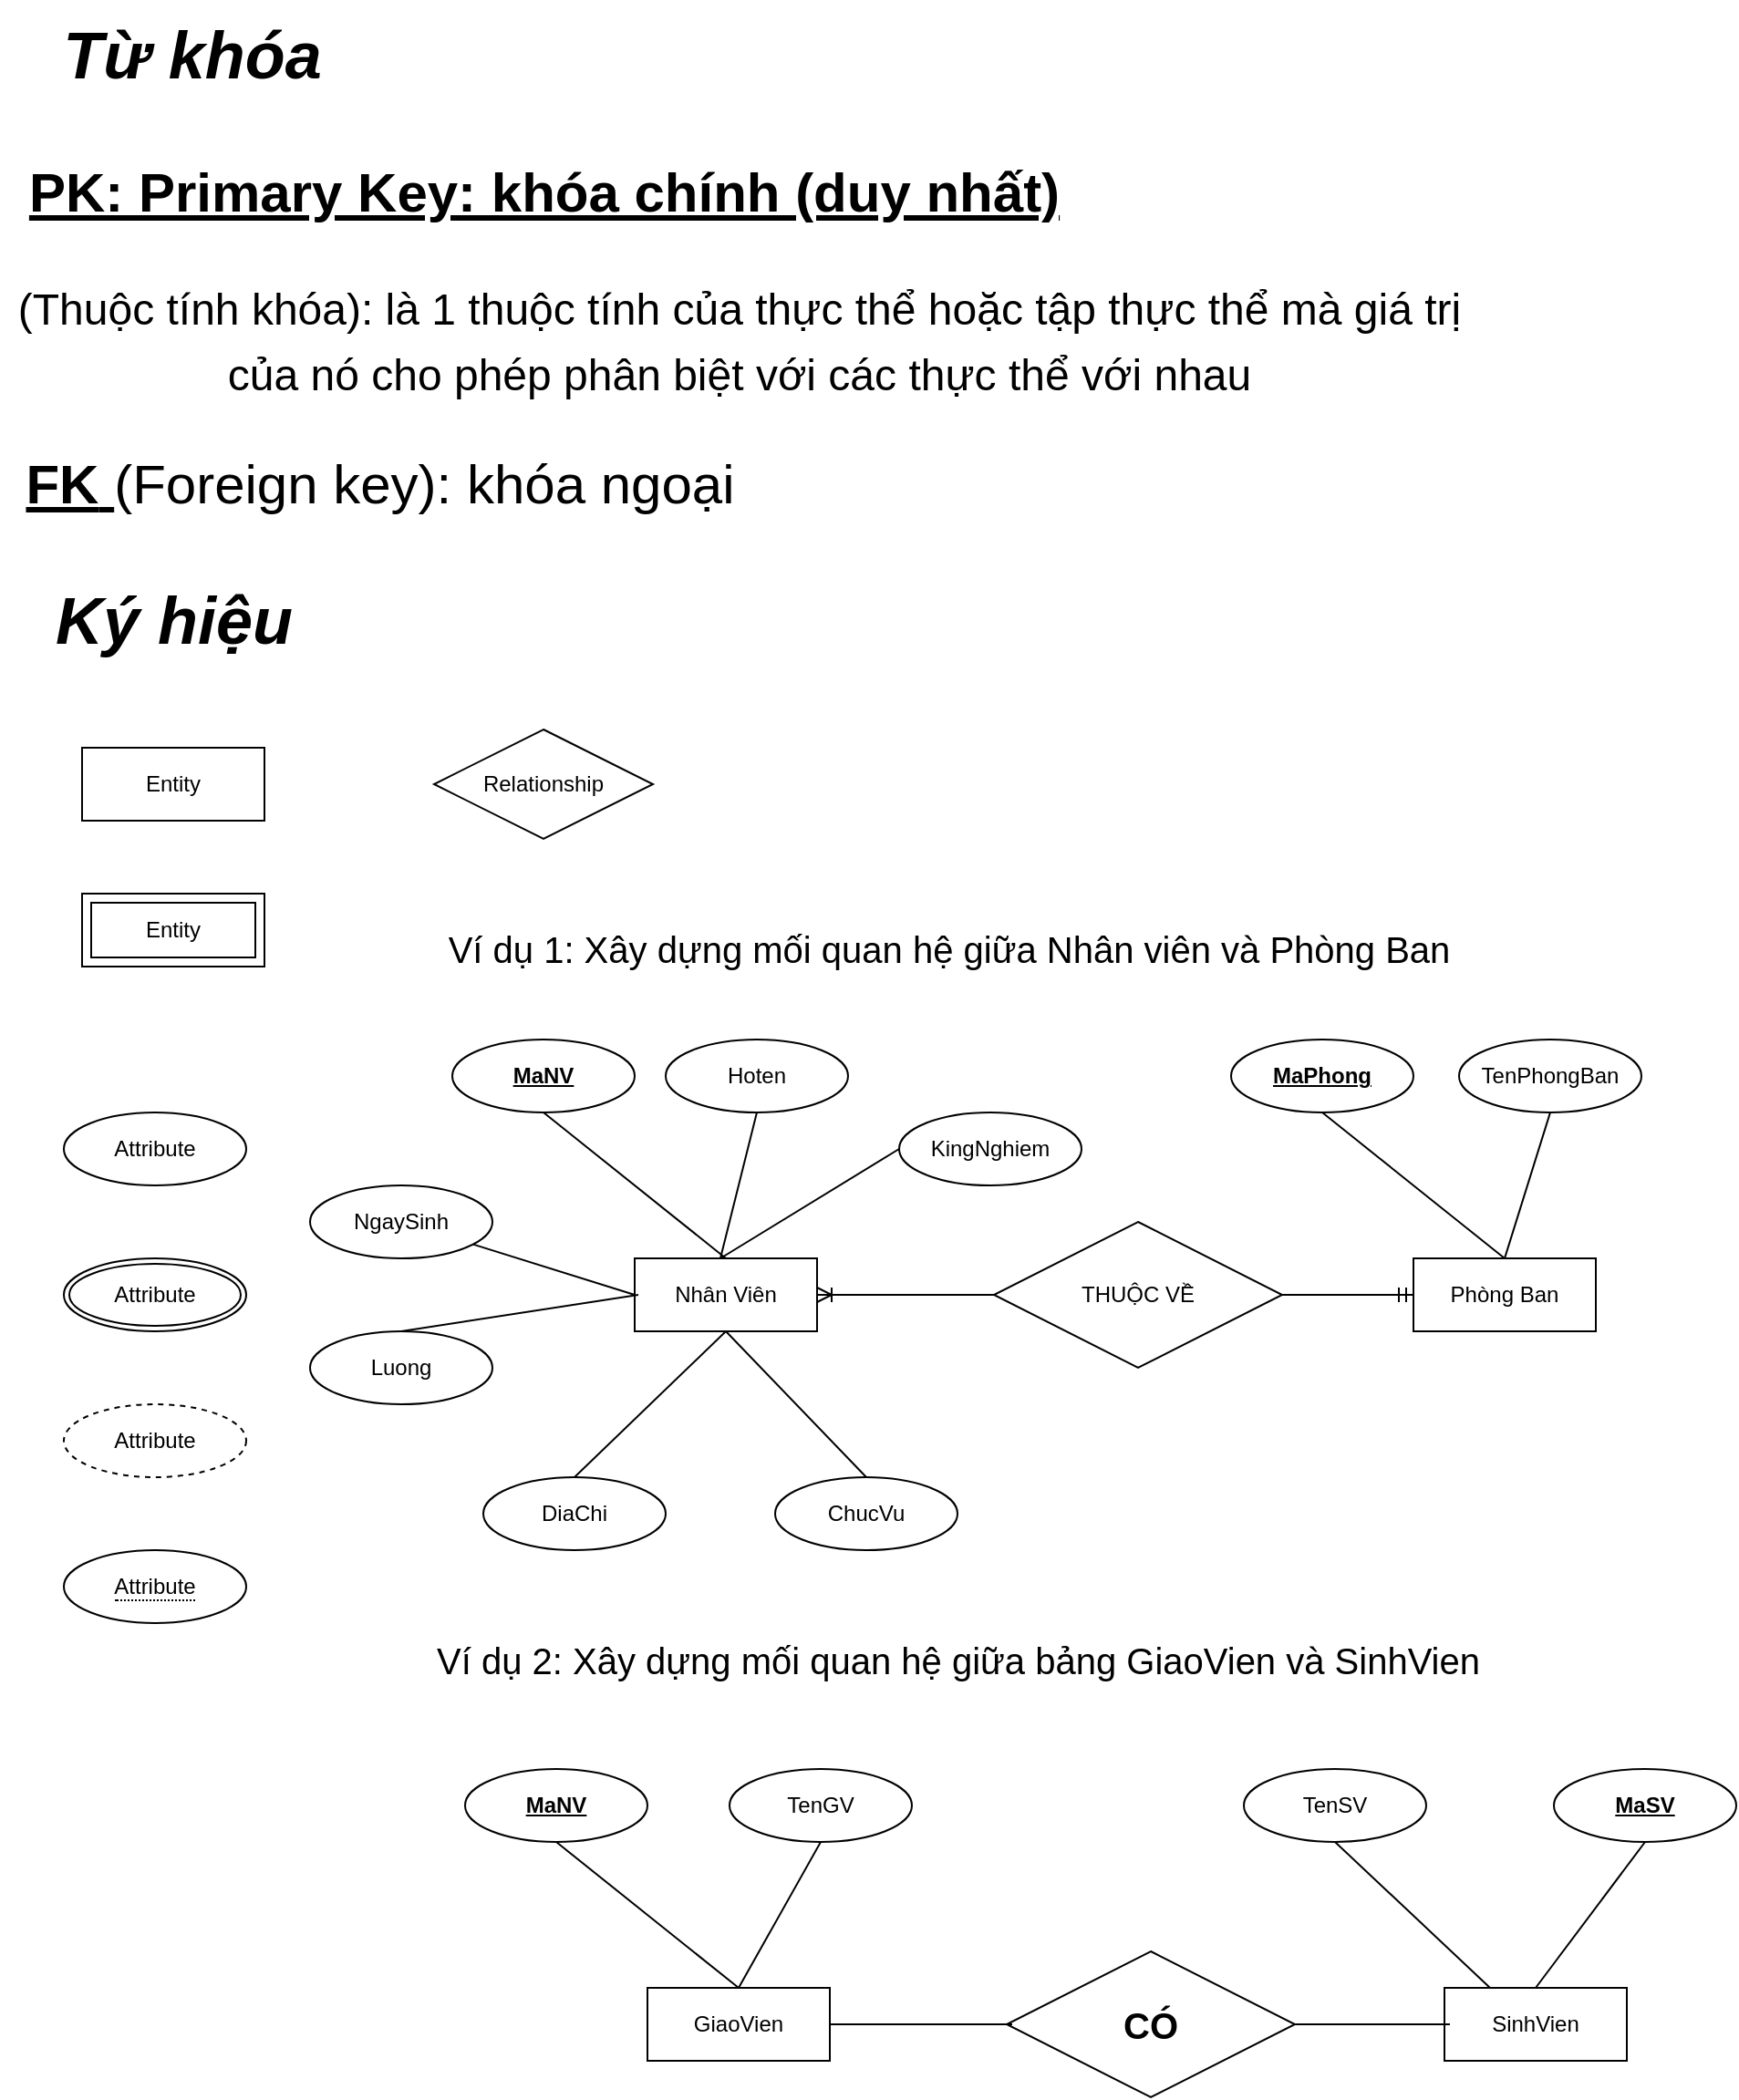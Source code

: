 <mxfile>
    <diagram id="9bm5bL_V09dVxy-185Do" name="Page-1">
        <mxGraphModel dx="413" dy="326" grid="1" gridSize="10" guides="1" tooltips="1" connect="1" arrows="1" fold="1" page="1" pageScale="1" pageWidth="850" pageHeight="1100" math="0" shadow="0">
            <root>
                <mxCell id="0"/>
                <mxCell id="1" parent="0"/>
                <mxCell id="2" value="&lt;font style=&quot;font-size: 36px;&quot;&gt;&lt;span&gt;&lt;i&gt;Từ khóa&lt;/i&gt;&lt;/span&gt;&lt;/font&gt;" style="text;html=1;align=center;verticalAlign=middle;resizable=0;points=[];autosize=1;strokeColor=none;fillColor=none;fontStyle=1" parent="1" vertex="1">
                    <mxGeometry x="45" y="30" width="170" height="60" as="geometry"/>
                </mxCell>
                <mxCell id="3" value="&lt;font style=&quot;font-size: 30px;&quot;&gt;&lt;b&gt;&lt;u&gt;PK: Primary Key: khóa chính (duy nhất)&lt;/u&gt;&lt;/b&gt;&lt;/font&gt;" style="text;html=1;align=center;verticalAlign=middle;resizable=0;points=[];autosize=1;strokeColor=none;fillColor=none;" parent="1" vertex="1">
                    <mxGeometry x="28" y="110" width="590" height="50" as="geometry"/>
                </mxCell>
                <mxCell id="4" value="&lt;font style=&quot;font-size: 30px;&quot;&gt;&lt;u&gt;&lt;b&gt;FK&lt;/b&gt; &lt;/u&gt;(Foreign key): khóa ngoại&lt;/font&gt;" style="text;html=1;align=center;verticalAlign=middle;resizable=0;points=[];autosize=1;strokeColor=none;fillColor=none;" parent="1" vertex="1">
                    <mxGeometry x="28" y="270" width="410" height="50" as="geometry"/>
                </mxCell>
                <mxCell id="5" value="&lt;font style=&quot;font-size: 36px;&quot;&gt;&lt;b&gt;&lt;i&gt;Ký hiệu&lt;/i&gt;&lt;/b&gt;&lt;/font&gt;" style="text;html=1;align=center;verticalAlign=middle;resizable=0;points=[];autosize=1;strokeColor=none;fillColor=none;" parent="1" vertex="1">
                    <mxGeometry x="45" y="340" width="150" height="60" as="geometry"/>
                </mxCell>
                <mxCell id="6" value="&lt;font style=&quot;font-size: 24px;&quot;&gt;(Thuộc tính khóa): là 1 thuộc tính của thực thể hoặc tập thực thể mà giá trị &lt;br&gt;của nó cho phép phân biệt với các thực thể với nhau&lt;/font&gt;" style="text;html=1;align=center;verticalAlign=middle;resizable=0;points=[];autosize=1;strokeColor=none;fillColor=none;fontSize=30;" parent="1" vertex="1">
                    <mxGeometry x="25" y="170" width="810" height="90" as="geometry"/>
                </mxCell>
                <mxCell id="30" value="&lt;font style=&quot;font-size: 20px;&quot;&gt;Ví dụ 1: Xây dựng mối quan hệ giữa Nhân viên và Phòng Ban&lt;/font&gt;" style="text;html=1;align=center;verticalAlign=middle;resizable=0;points=[];autosize=1;strokeColor=none;fillColor=none;" parent="1" vertex="1">
                    <mxGeometry x="260" y="530" width="570" height="40" as="geometry"/>
                </mxCell>
                <mxCell id="31" value="Entity" style="whiteSpace=wrap;html=1;align=center;" parent="1" vertex="1">
                    <mxGeometry x="70" y="440" width="100" height="40" as="geometry"/>
                </mxCell>
                <mxCell id="32" value="Entity" style="shape=ext;margin=3;double=1;whiteSpace=wrap;html=1;align=center;" parent="1" vertex="1">
                    <mxGeometry x="70" y="520" width="100" height="40" as="geometry"/>
                </mxCell>
                <mxCell id="33" value="Attribute" style="ellipse;whiteSpace=wrap;html=1;align=center;" parent="1" vertex="1">
                    <mxGeometry x="60" y="640" width="100" height="40" as="geometry"/>
                </mxCell>
                <mxCell id="34" value="Attribute" style="ellipse;shape=doubleEllipse;margin=3;whiteSpace=wrap;html=1;align=center;" parent="1" vertex="1">
                    <mxGeometry x="60" y="720" width="100" height="40" as="geometry"/>
                </mxCell>
                <mxCell id="35" value="Attribute" style="ellipse;whiteSpace=wrap;html=1;align=center;dashed=1;" parent="1" vertex="1">
                    <mxGeometry x="60" y="800" width="100" height="40" as="geometry"/>
                </mxCell>
                <mxCell id="36" value="&lt;span style=&quot;border-bottom: 1px dotted&quot;&gt;Attribute&lt;/span&gt;" style="ellipse;whiteSpace=wrap;html=1;align=center;" parent="1" vertex="1">
                    <mxGeometry x="60" y="880" width="100" height="40" as="geometry"/>
                </mxCell>
                <mxCell id="37" value="Relationship" style="shape=rhombus;perimeter=rhombusPerimeter;whiteSpace=wrap;html=1;align=center;" parent="1" vertex="1">
                    <mxGeometry x="263" y="430" width="120" height="60" as="geometry"/>
                </mxCell>
                <mxCell id="58" value="Nhân Viên" style="whiteSpace=wrap;html=1;align=center;" parent="1" vertex="1">
                    <mxGeometry x="373" y="720" width="100" height="40" as="geometry"/>
                </mxCell>
                <mxCell id="59" value="&lt;u&gt;&lt;b&gt;MaNV&lt;/b&gt;&lt;/u&gt;" style="ellipse;whiteSpace=wrap;html=1;align=center;" parent="1" vertex="1">
                    <mxGeometry x="273" y="600" width="100" height="40" as="geometry"/>
                </mxCell>
                <mxCell id="60" value="Hoten" style="ellipse;whiteSpace=wrap;html=1;align=center;" parent="1" vertex="1">
                    <mxGeometry x="390" y="600" width="100" height="40" as="geometry"/>
                </mxCell>
                <mxCell id="61" value="NgaySinh" style="ellipse;whiteSpace=wrap;html=1;align=center;" parent="1" vertex="1">
                    <mxGeometry x="195" y="680" width="100" height="40" as="geometry"/>
                </mxCell>
                <mxCell id="62" value="Luong" style="ellipse;whiteSpace=wrap;html=1;align=center;" parent="1" vertex="1">
                    <mxGeometry x="195" y="760" width="100" height="40" as="geometry"/>
                </mxCell>
                <mxCell id="63" value="DiaChi" style="ellipse;whiteSpace=wrap;html=1;align=center;" parent="1" vertex="1">
                    <mxGeometry x="290" y="840" width="100" height="40" as="geometry"/>
                </mxCell>
                <mxCell id="64" value="ChucVu" style="ellipse;whiteSpace=wrap;html=1;align=center;" parent="1" vertex="1">
                    <mxGeometry x="450" y="840" width="100" height="40" as="geometry"/>
                </mxCell>
                <mxCell id="65" value="KingNghiem" style="ellipse;whiteSpace=wrap;html=1;align=center;" parent="1" vertex="1">
                    <mxGeometry x="518" y="640" width="100" height="40" as="geometry"/>
                </mxCell>
                <mxCell id="66" value="" style="endArrow=none;html=1;rounded=0;entryX=0;entryY=0.5;entryDx=0;entryDy=0;" parent="1" source="61" target="58" edge="1">
                    <mxGeometry width="50" height="50" relative="1" as="geometry">
                        <mxPoint x="330" y="750" as="sourcePoint"/>
                        <mxPoint x="400.711" y="700" as="targetPoint"/>
                    </mxGeometry>
                </mxCell>
                <mxCell id="67" value="" style="endArrow=none;html=1;rounded=0;exitX=0.5;exitY=0;exitDx=0;exitDy=0;" parent="1" source="62" edge="1">
                    <mxGeometry width="50" height="50" relative="1" as="geometry">
                        <mxPoint x="324" y="725" as="sourcePoint"/>
                        <mxPoint x="375" y="740" as="targetPoint"/>
                    </mxGeometry>
                </mxCell>
                <mxCell id="68" value="" style="endArrow=none;html=1;rounded=0;entryX=0.5;entryY=1;entryDx=0;entryDy=0;exitX=0.5;exitY=0;exitDx=0;exitDy=0;" parent="1" source="63" target="58" edge="1">
                    <mxGeometry width="50" height="50" relative="1" as="geometry">
                        <mxPoint x="355" y="799" as="sourcePoint"/>
                        <mxPoint x="413" y="798.75" as="targetPoint"/>
                    </mxGeometry>
                </mxCell>
                <mxCell id="69" value="" style="endArrow=none;html=1;rounded=0;exitX=0.5;exitY=1;exitDx=0;exitDy=0;entryX=0.5;entryY=0;entryDx=0;entryDy=0;" parent="1" source="58" target="64" edge="1">
                    <mxGeometry width="50" height="50" relative="1" as="geometry">
                        <mxPoint x="413" y="790" as="sourcePoint"/>
                        <mxPoint x="508" y="790" as="targetPoint"/>
                    </mxGeometry>
                </mxCell>
                <mxCell id="70" value="" style="endArrow=none;html=1;rounded=0;entryX=0;entryY=0.5;entryDx=0;entryDy=0;" parent="1" target="65" edge="1">
                    <mxGeometry width="50" height="50" relative="1" as="geometry">
                        <mxPoint x="420" y="720" as="sourcePoint"/>
                        <mxPoint x="515" y="718.75" as="targetPoint"/>
                    </mxGeometry>
                </mxCell>
                <mxCell id="71" value="" style="endArrow=none;html=1;rounded=0;entryX=0.5;entryY=1;entryDx=0;entryDy=0;" parent="1" target="60" edge="1">
                    <mxGeometry width="50" height="50" relative="1" as="geometry">
                        <mxPoint x="420" y="720" as="sourcePoint"/>
                        <mxPoint x="478" y="680.0" as="targetPoint"/>
                    </mxGeometry>
                </mxCell>
                <mxCell id="72" value="" style="endArrow=none;html=1;rounded=0;exitX=0.5;exitY=1;exitDx=0;exitDy=0;entryX=0.5;entryY=0;entryDx=0;entryDy=0;" parent="1" source="59" target="58" edge="1">
                    <mxGeometry width="50" height="50" relative="1" as="geometry">
                        <mxPoint x="345" y="699.37" as="sourcePoint"/>
                        <mxPoint x="440" y="699.37" as="targetPoint"/>
                    </mxGeometry>
                </mxCell>
                <mxCell id="73" value="Phòng Ban" style="whiteSpace=wrap;html=1;align=center;" parent="1" vertex="1">
                    <mxGeometry x="800" y="720" width="100" height="40" as="geometry"/>
                </mxCell>
                <mxCell id="74" value="&lt;u&gt;&lt;b&gt;MaPhong&lt;/b&gt;&lt;/u&gt;" style="ellipse;whiteSpace=wrap;html=1;align=center;" parent="1" vertex="1">
                    <mxGeometry x="700" y="600" width="100" height="40" as="geometry"/>
                </mxCell>
                <mxCell id="75" value="TenPhongBan" style="ellipse;whiteSpace=wrap;html=1;align=center;" parent="1" vertex="1">
                    <mxGeometry x="825" y="600" width="100" height="40" as="geometry"/>
                </mxCell>
                <mxCell id="76" value="" style="endArrow=none;html=1;rounded=0;entryX=0.5;entryY=1;entryDx=0;entryDy=0;exitX=0.5;exitY=0;exitDx=0;exitDy=0;" parent="1" source="73" target="75" edge="1">
                    <mxGeometry width="50" height="50" relative="1" as="geometry">
                        <mxPoint x="847" y="720" as="sourcePoint"/>
                        <mxPoint x="905" y="680.0" as="targetPoint"/>
                    </mxGeometry>
                </mxCell>
                <mxCell id="77" value="" style="endArrow=none;html=1;rounded=0;exitX=0.5;exitY=1;exitDx=0;exitDy=0;entryX=0.5;entryY=0;entryDx=0;entryDy=0;" parent="1" source="74" target="73" edge="1">
                    <mxGeometry width="50" height="50" relative="1" as="geometry">
                        <mxPoint x="772" y="699.37" as="sourcePoint"/>
                        <mxPoint x="867" y="699.37" as="targetPoint"/>
                    </mxGeometry>
                </mxCell>
                <mxCell id="78" value="THUỘC VỀ" style="shape=rhombus;perimeter=rhombusPerimeter;whiteSpace=wrap;html=1;align=center;" parent="1" vertex="1">
                    <mxGeometry x="570" y="700" width="158" height="80" as="geometry"/>
                </mxCell>
                <mxCell id="79" value="" style="edgeStyle=entityRelationEdgeStyle;fontSize=12;html=1;endArrow=ERmandOne;rounded=0;entryX=0;entryY=0.5;entryDx=0;entryDy=0;exitX=1;exitY=0.5;exitDx=0;exitDy=0;" parent="1" source="78" target="73" edge="1">
                    <mxGeometry width="100" height="100" relative="1" as="geometry">
                        <mxPoint x="700" y="840" as="sourcePoint"/>
                        <mxPoint x="800" y="740" as="targetPoint"/>
                        <Array as="points">
                            <mxPoint x="760" y="740"/>
                            <mxPoint x="758" y="750"/>
                        </Array>
                    </mxGeometry>
                </mxCell>
                <mxCell id="80" value="" style="edgeStyle=entityRelationEdgeStyle;fontSize=12;html=1;endArrow=ERoneToMany;rounded=0;entryX=1;entryY=0.5;entryDx=0;entryDy=0;exitX=0;exitY=0.5;exitDx=0;exitDy=0;" parent="1" source="78" target="58" edge="1">
                    <mxGeometry width="100" height="100" relative="1" as="geometry">
                        <mxPoint x="530" y="890" as="sourcePoint"/>
                        <mxPoint x="630" y="790" as="targetPoint"/>
                    </mxGeometry>
                </mxCell>
                <mxCell id="81" value="&lt;font style=&quot;font-size: 20px;&quot;&gt;Ví dụ 2: Xây dựng mối quan hệ giữa bảng GiaoVien và SinhVien&lt;/font&gt;" style="text;html=1;align=center;verticalAlign=middle;resizable=0;points=[];autosize=1;strokeColor=none;fillColor=none;" parent="1" vertex="1">
                    <mxGeometry x="250" y="920" width="600" height="40" as="geometry"/>
                </mxCell>
                <mxCell id="82" value="GiaoVien" style="whiteSpace=wrap;html=1;align=center;" parent="1" vertex="1">
                    <mxGeometry x="380" y="1120" width="100" height="40" as="geometry"/>
                </mxCell>
                <mxCell id="83" value="&lt;u&gt;&lt;b&gt;MaNV&lt;/b&gt;&lt;/u&gt;" style="ellipse;whiteSpace=wrap;html=1;align=center;" parent="1" vertex="1">
                    <mxGeometry x="280" y="1000" width="100" height="40" as="geometry"/>
                </mxCell>
                <mxCell id="84" value="TenGV" style="ellipse;whiteSpace=wrap;html=1;align=center;" parent="1" vertex="1">
                    <mxGeometry x="425" y="1000" width="100" height="40" as="geometry"/>
                </mxCell>
                <mxCell id="85" value="" style="endArrow=none;html=1;rounded=0;entryX=0.5;entryY=1;entryDx=0;entryDy=0;exitX=0.5;exitY=0;exitDx=0;exitDy=0;" parent="1" source="82" target="84" edge="1">
                    <mxGeometry width="50" height="50" relative="1" as="geometry">
                        <mxPoint x="427" y="1110" as="sourcePoint"/>
                        <mxPoint x="485" y="1070.0" as="targetPoint"/>
                    </mxGeometry>
                </mxCell>
                <mxCell id="86" value="" style="endArrow=none;html=1;rounded=0;exitX=0.5;exitY=1;exitDx=0;exitDy=0;entryX=0.5;entryY=0;entryDx=0;entryDy=0;" parent="1" source="83" target="82" edge="1">
                    <mxGeometry width="50" height="50" relative="1" as="geometry">
                        <mxPoint x="352" y="1089.37" as="sourcePoint"/>
                        <mxPoint x="447" y="1089.37" as="targetPoint"/>
                    </mxGeometry>
                </mxCell>
                <mxCell id="87" value="SinhVien" style="whiteSpace=wrap;html=1;align=center;" parent="1" vertex="1">
                    <mxGeometry x="817" y="1120" width="100" height="40" as="geometry"/>
                </mxCell>
                <mxCell id="88" value="TenSV" style="ellipse;whiteSpace=wrap;html=1;align=center;" parent="1" vertex="1">
                    <mxGeometry x="707" y="1000" width="100" height="40" as="geometry"/>
                </mxCell>
                <mxCell id="89" value="&lt;b&gt;&lt;u&gt;MaSV&lt;/u&gt;&lt;/b&gt;" style="ellipse;whiteSpace=wrap;html=1;align=center;" parent="1" vertex="1">
                    <mxGeometry x="877" y="1000" width="100" height="40" as="geometry"/>
                </mxCell>
                <mxCell id="90" value="" style="endArrow=none;html=1;rounded=0;entryX=0.5;entryY=1;entryDx=0;entryDy=0;exitX=0.5;exitY=0;exitDx=0;exitDy=0;" parent="1" source="87" target="89" edge="1">
                    <mxGeometry width="50" height="50" relative="1" as="geometry">
                        <mxPoint x="854" y="1110" as="sourcePoint"/>
                        <mxPoint x="912" y="1070.0" as="targetPoint"/>
                    </mxGeometry>
                </mxCell>
                <mxCell id="91" value="" style="endArrow=none;html=1;rounded=0;exitX=0.5;exitY=1;exitDx=0;exitDy=0;entryX=0.25;entryY=0;entryDx=0;entryDy=0;" parent="1" source="88" target="87" edge="1">
                    <mxGeometry width="50" height="50" relative="1" as="geometry">
                        <mxPoint x="779" y="1089.37" as="sourcePoint"/>
                        <mxPoint x="874" y="1089.37" as="targetPoint"/>
                    </mxGeometry>
                </mxCell>
                <mxCell id="92" value="&lt;b&gt;&lt;font style=&quot;font-size: 20px;&quot;&gt;CÓ&lt;/font&gt;&lt;/b&gt;" style="shape=rhombus;perimeter=rhombusPerimeter;whiteSpace=wrap;html=1;align=center;" parent="1" vertex="1">
                    <mxGeometry x="577" y="1100" width="158" height="80" as="geometry"/>
                </mxCell>
                <mxCell id="93" value="" style="line;strokeWidth=1;rotatable=0;dashed=0;labelPosition=right;align=left;verticalAlign=middle;spacingTop=0;spacingLeft=6;points=[];portConstraint=eastwest;" parent="1" vertex="1">
                    <mxGeometry x="480" y="1135" width="100" height="10" as="geometry"/>
                </mxCell>
                <mxCell id="94" value="" style="line;strokeWidth=1;rotatable=0;dashed=0;labelPosition=right;align=left;verticalAlign=middle;spacingTop=0;spacingLeft=6;points=[];portConstraint=eastwest;" parent="1" vertex="1">
                    <mxGeometry x="735" y="1135" width="85" height="10" as="geometry"/>
                </mxCell>
            </root>
        </mxGraphModel>
    </diagram>
</mxfile>
